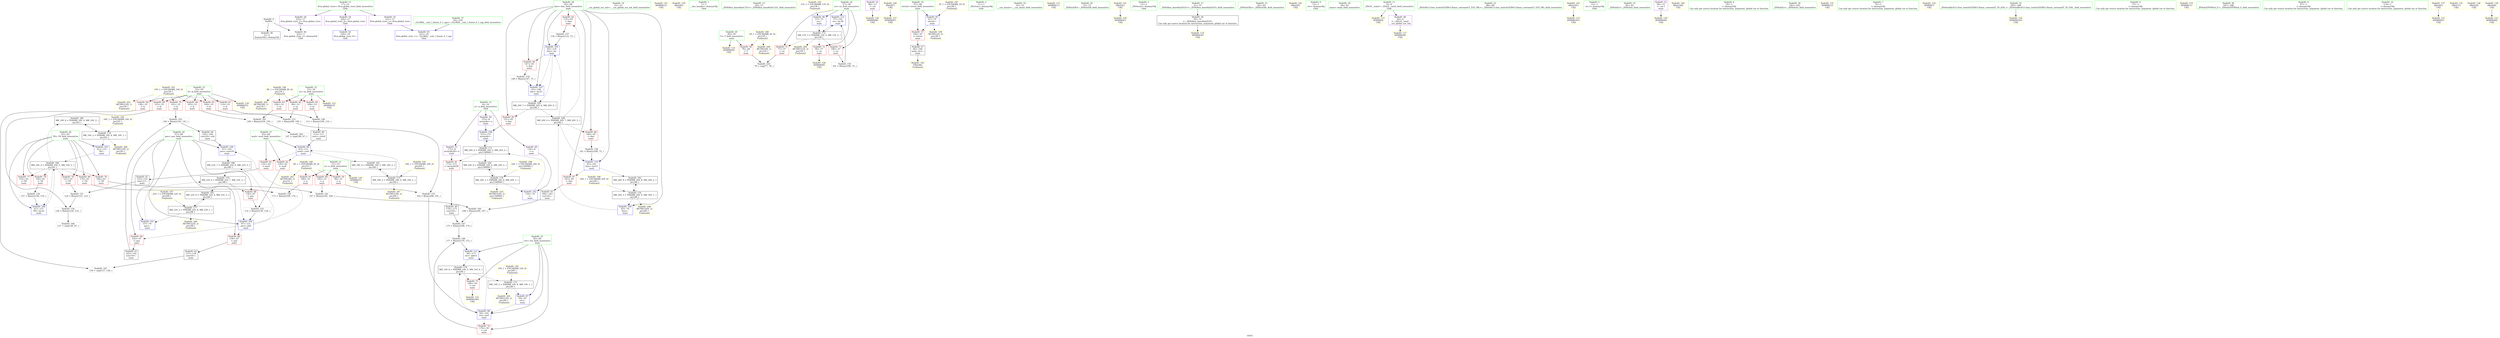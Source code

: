 digraph "SVFG" {
	label="SVFG";

	Node0x562247196380 [shape=record,color=grey,label="{NodeID: 0\nNullPtr}"];
	Node0x562247196380 -> Node0x5622471af540[style=solid];
	Node0x562247196380 -> Node0x5622471b3430[style=solid];
	Node0x5622471c1f30 [shape=record,color=black,label="{NodeID: 180\nMR_16V_6 = PHI(MR_16V_4, MR_16V_2, )\npts\{62 \}\n}"];
	Node0x5622471c1f30 -> Node0x5622471c0130[style=dashed];
	Node0x5622471afe90 [shape=record,color=blue,label="{NodeID: 97\n59\<--97\nret\<--\nmain\n}"];
	Node0x5622471afe90 -> Node0x5622471aff60[style=dashed];
	Node0x5622471ae200 [shape=record,color=green,label="{NodeID: 14\n22\<--23\n__cxx_global_var_init\<--__cxx_global_var_init_field_insensitive\n}"];
	Node0x5622471b37c0 [shape=record,color=yellow,style=double,label="{NodeID: 194\n16V_1 = ENCHI(MR_16V_0)\npts\{62 \}\nFun[main]}"];
	Node0x5622471b37c0 -> Node0x5622471c0130[style=dashed];
	Node0x5622471b4a60 [shape=record,color=blue,label="{NodeID: 111\n59\<--177\nret\<--add31\nmain\n}"];
	Node0x5622471b4a60 -> Node0x5622471c1a30[style=dashed];
	Node0x5622471aec60 [shape=record,color=green,label="{NodeID: 28\n65\<--66\nline\<--line_field_insensitive\nmain\n}"];
	Node0x5622471aec60 -> Node0x5622471b2ae0[style=solid];
	Node0x5622471aec60 -> Node0x5622471b2bb0[style=solid];
	Node0x5622471aec60 -> Node0x5622471b2c80[style=solid];
	Node0x5622471aec60 -> Node0x5622471b2d50[style=solid];
	Node0x5622471aec60 -> Node0x5622471b2e20[style=solid];
	Node0x5622471aec60 -> Node0x5622471b0100[style=solid];
	Node0x5622471aec60 -> Node0x5622471b0510[style=solid];
	Node0x5622471aec60 -> Node0x5622471b4720[style=solid];
	Node0x5622471aec60 -> Node0x5622471b4990[style=solid];
	Node0x5622471c8140 [shape=record,color=yellow,style=double,label="{NodeID: 208\nRETMU(20V_2)\npts\{66 \}\nFun[main]}"];
	Node0x5622471b55c0 [shape=record,color=yellow,style=double,label="{NodeID: 125\nAPARM(12)\nCS[]}"];
	Node0x5622471af8e0 [shape=record,color=black,label="{NodeID: 42\n137\<--136\nconv16\<--\nmain\n}"];
	Node0x5622471af8e0 -> Node0x5622471b8bb0[style=solid];
	Node0x5622471b05a0 [shape=record,color=yellow,style=double,label="{NodeID: 139\nARet(85)\nCS[]}"];
	Node0x5622471b14c0 [shape=record,color=purple,label="{NodeID: 56\n222\<--17\nllvm.global_ctors_2\<--llvm.global_ctors\nGlob }"];
	Node0x5622471b14c0 -> Node0x5622471b3430[style=solid];
	Node0x5622471b76b0 [shape=record,color=grey,label="{NodeID: 153\n101 = Binary(99, 100, )\n}"];
	Node0x5622471b76b0 -> Node0x5622471b79b0[style=solid];
	Node0x5622471b2050 [shape=record,color=red,label="{NodeID: 70\n141\<--55\n\<--k\nmain\n}"];
	Node0x5622471b2050 -> Node0x5622471b85b0[style=solid];
	Node0x5622471b8bb0 [shape=record,color=grey,label="{NodeID: 167\n139 = cmp(137, 138, )\n}"];
	Node0x5622471b2bb0 [shape=record,color=red,label="{NodeID: 84\n147\<--65\n\<--line\nmain\n}"];
	Node0x5622471b2bb0 -> Node0x5622471b7fb0[style=solid];
	Node0x562247195490 [shape=record,color=green,label="{NodeID: 1\n7\<--1\n__dso_handle\<--dummyObj\nGlob }"];
	Node0x5622471c2430 [shape=record,color=black,label="{NodeID: 181\nMR_18V_4 = PHI(MR_18V_3, MR_18V_2, )\npts\{64 \}\n}"];
	Node0x5622471c2430 -> Node0x5622471c0630[style=dashed];
	Node0x5622471aff60 [shape=record,color=blue,label="{NodeID: 98\n59\<--102\nret\<--mul\nmain\n}"];
	Node0x5622471aff60 -> Node0x5622471b2390[style=dashed];
	Node0x5622471aff60 -> Node0x5622471b4a60[style=dashed];
	Node0x5622471aff60 -> Node0x5622471c1a30[style=dashed];
	Node0x5622471ae290 [shape=record,color=green,label="{NodeID: 15\n26\<--27\n_ZNSt8ios_base4InitC1Ev\<--_ZNSt8ios_base4InitC1Ev_field_insensitive\n}"];
	Node0x5622471b38a0 [shape=record,color=yellow,style=double,label="{NodeID: 195\n18V_1 = ENCHI(MR_18V_0)\npts\{64 \}\nFun[main]}"];
	Node0x5622471b38a0 -> Node0x5622471c0630[style=dashed];
	Node0x5622471b4b30 [shape=record,color=blue,label="{NodeID: 112\n57\<--191\ncn\<--inc36\nmain\n}"];
	Node0x5622471b4b30 -> Node0x5622471bf730[style=dashed];
	Node0x5622471aed30 [shape=record,color=green,label="{NodeID: 29\n67\<--68\npos\<--pos_field_insensitive\nmain\n}"];
	Node0x5622471aed30 -> Node0x5622471b2ef0[style=solid];
	Node0x5622471aed30 -> Node0x5622471b2fc0[style=solid];
	Node0x5622471aed30 -> Node0x5622471b3090[style=solid];
	Node0x5622471aed30 -> Node0x5622471b01d0[style=solid];
	Node0x5622471aed30 -> Node0x5622471b0440[style=solid];
	Node0x5622471aed30 -> Node0x5622471b4650[style=solid];
	Node0x5622471c8220 [shape=record,color=yellow,style=double,label="{NodeID: 209\nRETMU(22V_2)\npts\{68 \}\nFun[main]}"];
	Node0x5622471b5690 [shape=record,color=yellow,style=double,label="{NodeID: 126\nAPARM(86)\nCS[]}"];
	Node0x5622471af9b0 [shape=record,color=black,label="{NodeID: 43\n143\<--142\nconv19\<--\nmain\n}"];
	Node0x5622471af9b0 -> Node0x5622471b85b0[style=solid];
	Node0x5622471b0630 [shape=record,color=yellow,style=double,label="{NodeID: 140\nARet(87)\nCS[]}"];
	Node0x5622471b0630 -> Node0x5622471b5760[style=solid];
	Node0x5622471b15c0 [shape=record,color=red,label="{NodeID: 57\n194\<--47\n\<--retval\nmain\n}"];
	Node0x5622471b15c0 -> Node0x5622471afcf0[style=solid];
	Node0x5622471b7830 [shape=record,color=grey,label="{NodeID: 154\n126 = Binary(124, 125, )\n}"];
	Node0x5622471b7830 -> Node0x5622471b8a30[style=solid];
	Node0x5622471b2120 [shape=record,color=red,label="{NodeID: 71\n77\<--57\n\<--cn\nmain\n}"];
	Node0x5622471b2120 -> Node0x5622471b88b0[style=solid];
	Node0x5622471be330 [shape=record,color=black,label="{NodeID: 168\nMR_16V_4 = PHI(MR_16V_5, MR_16V_3, )\npts\{62 \}\n}"];
	Node0x5622471be330 -> Node0x5622471b2530[style=dashed];
	Node0x5622471be330 -> Node0x5622471b2600[style=dashed];
	Node0x5622471be330 -> Node0x5622471b26d0[style=dashed];
	Node0x5622471be330 -> Node0x5622471b27a0[style=dashed];
	Node0x5622471be330 -> Node0x5622471b2870[style=dashed];
	Node0x5622471be330 -> Node0x5622471b48c0[style=dashed];
	Node0x5622471be330 -> Node0x5622471c1f30[style=dashed];
	Node0x5622471b2c80 [shape=record,color=red,label="{NodeID: 85\n151\<--65\n\<--line\nmain\n}"];
	Node0x5622471b2c80 -> Node0x5622471b47f0[style=solid];
	Node0x562247197920 [shape=record,color=green,label="{NodeID: 2\n11\<--1\n_ZSt3cin\<--dummyObj\nGlob }"];
	Node0x5622471c2930 [shape=record,color=black,label="{NodeID: 182\nMR_20V_9 = PHI(MR_20V_8, MR_20V_2, )\npts\{66 \}\n}"];
	Node0x5622471c2930 -> Node0x5622471c0b30[style=dashed];
	Node0x5622471b0030 [shape=record,color=blue,label="{NodeID: 99\n63\<--112\nmod\<--conv\nmain\n}"];
	Node0x5622471b0030 -> Node0x5622471b2940[style=dashed];
	Node0x5622471b0030 -> Node0x5622471b2a10[style=dashed];
	Node0x5622471b0030 -> Node0x5622471c2430[style=dashed];
	Node0x5622471ae320 [shape=record,color=green,label="{NodeID: 16\n32\<--33\n__cxa_atexit\<--__cxa_atexit_field_insensitive\n}"];
	Node0x5622471b3980 [shape=record,color=yellow,style=double,label="{NodeID: 196\n20V_1 = ENCHI(MR_20V_0)\npts\{66 \}\nFun[main]}"];
	Node0x5622471b3980 -> Node0x5622471c0b30[style=dashed];
	Node0x5622471b4c00 [shape=record,color=yellow,style=double,label="{NodeID: 113\nAPARM(11)\nCS[]}"];
	Node0x5622471aee00 [shape=record,color=green,label="{NodeID: 30\n72\<--73\n_ZNSirsERi\<--_ZNSirsERi_field_insensitive\n}"];
	Node0x5622471c8300 [shape=record,color=yellow,style=double,label="{NodeID: 210\nRETMU(24V_2)\npts\{100000 \}\nFun[main]}"];
	Node0x5622471b5760 [shape=record,color=yellow,style=double,label="{NodeID: 127\nAPARM(87)\nCS[]}"];
	Node0x5622471afa80 [shape=record,color=black,label="{NodeID: 44\n145\<--144\nconv20\<--sub\nmain\n}"];
	Node0x5622471afa80 -> Node0x5622471b4650[style=solid];
	Node0x5622471b06c0 [shape=record,color=yellow,style=double,label="{NodeID: 141\nARet(91)\nCS[]}"];
	Node0x5622471b06c0 -> Node0x5622471b5900[style=solid];
	Node0x5622471b1690 [shape=record,color=red,label="{NodeID: 58\n78\<--49\n\<--T\nmain\n}"];
	Node0x5622471b1690 -> Node0x5622471b88b0[style=solid];
	Node0x5622471b79b0 [shape=record,color=grey,label="{NodeID: 155\n102 = Binary(98, 101, )\n}"];
	Node0x5622471b79b0 -> Node0x5622471aff60[style=solid];
	Node0x5622471b21f0 [shape=record,color=red,label="{NodeID: 72\n90\<--57\n\<--cn\nmain\n}"];
	Node0x5622471b21f0 -> Node0x5622471b5830[style=solid];
	Node0x5622471be830 [shape=record,color=black,label="{NodeID: 169\nMR_20V_4 = PHI(MR_20V_7, MR_20V_3, )\npts\{66 \}\n}"];
	Node0x5622471be830 -> Node0x5622471b2ae0[style=dashed];
	Node0x5622471be830 -> Node0x5622471b2d50[style=dashed];
	Node0x5622471be830 -> Node0x5622471b0510[style=dashed];
	Node0x5622471be830 -> Node0x5622471b4990[style=dashed];
	Node0x5622471b2d50 [shape=record,color=red,label="{NodeID: 86\n160\<--65\n\<--line\nmain\n}"];
	Node0x5622471b2d50 -> Node0x5622471b7e30[style=solid];
	Node0x5622471966d0 [shape=record,color=green,label="{NodeID: 3\n12\<--1\n_ZSt4cout\<--dummyObj\nGlob }"];
	Node0x5622471c2e30 [shape=record,color=black,label="{NodeID: 183\nMR_22V_8 = PHI(MR_22V_4, MR_22V_2, )\npts\{68 \}\n}"];
	Node0x5622471c2e30 -> Node0x5622471c1030[style=dashed];
	Node0x5622471b0100 [shape=record,color=blue,label="{NodeID: 100\n65\<--70\nline\<--\nmain\n}"];
	Node0x5622471b0100 -> Node0x5622471be830[style=dashed];
	Node0x5622471ae3b0 [shape=record,color=green,label="{NodeID: 17\n31\<--37\n_ZNSt8ios_base4InitD1Ev\<--_ZNSt8ios_base4InitD1Ev_field_insensitive\n}"];
	Node0x5622471ae3b0 -> Node0x5622471af640[style=solid];
	Node0x5622471b3a60 [shape=record,color=yellow,style=double,label="{NodeID: 197\n22V_1 = ENCHI(MR_22V_0)\npts\{68 \}\nFun[main]}"];
	Node0x5622471b3a60 -> Node0x5622471c1030[style=dashed];
	Node0x5622471b4cd0 [shape=record,color=yellow,style=double,label="{NodeID: 114\nAPARM(49)\nCS[]}"];
	Node0x5622471aeed0 [shape=record,color=green,label="{NodeID: 31\n82\<--83\n_ZNSirsERx\<--_ZNSirsERx_field_insensitive\n}"];
	Node0x5622471b5830 [shape=record,color=yellow,style=double,label="{NodeID: 128\nAPARM(90)\nCS[]}"];
	Node0x5622471afb50 [shape=record,color=black,label="{NodeID: 45\n164\<--163\nconv24\<--\nmain\n}"];
	Node0x5622471afb50 -> Node0x5622471b8130[style=solid];
	Node0x5622471b0750 [shape=record,color=yellow,style=double,label="{NodeID: 142\nARet(95)\nCS[]}"];
	Node0x5622471b1760 [shape=record,color=red,label="{NodeID: 59\n98\<--51\n\<--n\nmain\n}"];
	Node0x5622471b1760 -> Node0x5622471b79b0[style=solid];
	Node0x5622471b7b30 [shape=record,color=grey,label="{NodeID: 156\n157 = Binary(156, 119, )\n}"];
	Node0x5622471b7b30 -> Node0x5622471b48c0[style=solid];
	Node0x5622471b22c0 [shape=record,color=red,label="{NodeID: 73\n190\<--57\n\<--cn\nmain\n}"];
	Node0x5622471b22c0 -> Node0x5622471b7230[style=solid];
	Node0x5622471bed30 [shape=record,color=black,label="{NodeID: 170\nMR_22V_4 = PHI(MR_22V_7, MR_22V_3, )\npts\{68 \}\n}"];
	Node0x5622471bed30 -> Node0x5622471b2ef0[style=dashed];
	Node0x5622471bed30 -> Node0x5622471b0440[style=dashed];
	Node0x5622471bed30 -> Node0x5622471c2e30[style=dashed];
	Node0x5622471b2e20 [shape=record,color=red,label="{NodeID: 87\n163\<--65\n\<--line\nmain\n}"];
	Node0x5622471b2e20 -> Node0x5622471afb50[style=solid];
	Node0x562247196b80 [shape=record,color=green,label="{NodeID: 4\n13\<--1\n.str\<--dummyObj\nGlob }"];
	Node0x5622471c3330 [shape=record,color=black,label="{NodeID: 184\nMR_24V_6 = PHI(MR_24V_4, MR_24V_2, )\npts\{100000 \}\n}"];
	Node0x5622471c3330 -> Node0x5622471c1530[style=dashed];
	Node0x5622471b01d0 [shape=record,color=blue,label="{NodeID: 101\n67\<--70\npos\<--\nmain\n}"];
	Node0x5622471b01d0 -> Node0x5622471bed30[style=dashed];
	Node0x5622471ae440 [shape=record,color=green,label="{NodeID: 18\n44\<--45\nmain\<--main_field_insensitive\n}"];
	Node0x5622471b4350 [shape=record,color=yellow,style=double,label="{NodeID: 198\n24V_1 = ENCHI(MR_24V_0)\npts\{100000 \}\nFun[main]}"];
	Node0x5622471b4350 -> Node0x5622471c1530[style=dashed];
	Node0x5622471b4da0 [shape=record,color=yellow,style=double,label="{NodeID: 115\nAPARM(4)\nCS[]}"];
	Node0x5622471aefa0 [shape=record,color=green,label="{NodeID: 32\n88\<--89\n_ZStlsISt11char_traitsIcEERSt13basic_ostreamIcT_ES5_PKc\<--_ZStlsISt11char_traitsIcEERSt13basic_ostreamIcT_ES5_PKc_field_insensitive\n}"];
	Node0x5622471b5900 [shape=record,color=yellow,style=double,label="{NodeID: 129\nAPARM(91)\nCS[]}"];
	Node0x5622471afc20 [shape=record,color=black,label="{NodeID: 46\n174\<--173\nconv29\<--\nmain\n}"];
	Node0x5622471afc20 -> Node0x5622471b0b40[style=solid];
	Node0x5622471b07e0 [shape=record,color=yellow,style=double,label="{NodeID: 143\nARet(181)\nCS[]}"];
	Node0x5622471b07e0 -> Node0x5622471b5c40[style=solid];
	Node0x5622471b1830 [shape=record,color=red,label="{NodeID: 60\n165\<--51\n\<--n\nmain\n}"];
	Node0x5622471b1830 -> Node0x5622471b82b0[style=solid];
	Node0x5622471b7cb0 [shape=record,color=grey,label="{NodeID: 157\n134 = Binary(133, 75, )\n}"];
	Node0x5622471b7cb0 -> Node0x5622471b0510[style=solid];
	Node0x5622471b2390 [shape=record,color=red,label="{NodeID: 74\n176\<--59\n\<--ret\nmain\n}"];
	Node0x5622471b2390 -> Node0x5622471b09c0[style=solid];
	Node0x5622471bf230 [shape=record,color=black,label="{NodeID: 171\nMR_24V_4 = PHI(MR_24V_5, MR_24V_3, )\npts\{100000 \}\n}"];
	Node0x5622471bf230 -> Node0x5622471b3160[style=dashed];
	Node0x5622471bf230 -> Node0x5622471b47f0[style=dashed];
	Node0x5622471bf230 -> Node0x5622471c3330[style=dashed];
	Node0x5622471b2ef0 [shape=record,color=red,label="{NodeID: 88\n130\<--67\n\<--pos\nmain\n}"];
	Node0x5622471b2ef0 -> Node0x5622471b7530[style=solid];
	Node0x562247196a00 [shape=record,color=green,label="{NodeID: 5\n15\<--1\n.str.1\<--dummyObj\nGlob }"];
	Node0x5622471c3830 [shape=record,color=black,label="{NodeID: 185\nMR_20V_7 = PHI(MR_20V_6, MR_20V_5, )\npts\{66 \}\n}"];
	Node0x5622471c3830 -> Node0x5622471b2c80[style=dashed];
	Node0x5622471c3830 -> Node0x5622471be830[style=dashed];
	Node0x5622471b02a0 [shape=record,color=blue,label="{NodeID: 102\n116\<--70\n\<--\nmain\n}"];
	Node0x5622471b02a0 -> Node0x5622471bf230[style=dashed];
	Node0x5622471ae510 [shape=record,color=green,label="{NodeID: 19\n47\<--48\nretval\<--retval_field_insensitive\nmain\n}"];
	Node0x5622471ae510 -> Node0x5622471b15c0[style=solid];
	Node0x5622471ae510 -> Node0x5622471b3530[style=solid];
	Node0x5622471b4430 [shape=record,color=yellow,style=double,label="{NodeID: 199\nRETMU(2V_2)\npts\{48 \}\nFun[main]}"];
	Node0x5622471b4e70 [shape=record,color=yellow,style=double,label="{NodeID: 116\nAPARM(30)\nCS[]}"];
	Node0x5622471af070 [shape=record,color=green,label="{NodeID: 33\n92\<--93\n_ZNSolsEi\<--_ZNSolsEi_field_insensitive\n}"];
	Node0x5622471b59d0 [shape=record,color=yellow,style=double,label="{NodeID: 130\nAPARM(94)\nCS[]}"];
	Node0x5622471afcf0 [shape=record,color=black,label="{NodeID: 47\n46\<--194\nmain_ret\<--\nmain\n}"];
	Node0x5622471afcf0 -> Node0x5622471b0900[style=solid];
	Node0x5622471b0870 [shape=record,color=yellow,style=double,label="{NodeID: 144\nARet(184)\nCS[]}"];
	Node0x5622471b1900 [shape=record,color=red,label="{NodeID: 61\n169\<--51\n\<--n\nmain\n}"];
	Node0x5622471b1900 -> Node0x5622471b0cc0[style=solid];
	Node0x5622471b7e30 [shape=record,color=grey,label="{NodeID: 158\n161 = Binary(160, 75, )\n}"];
	Node0x5622471b7e30 -> Node0x5622471b4990[style=solid];
	Node0x5622471b2460 [shape=record,color=red,label="{NodeID: 75\n180\<--59\n\<--ret\nmain\n}"];
	Node0x5622471b2460 -> Node0x5622471b5b70[style=solid];
	Node0x5622471bf730 [shape=record,color=black,label="{NodeID: 172\nMR_12V_3 = PHI(MR_12V_4, MR_12V_2, )\npts\{58 \}\n}"];
	Node0x5622471bf730 -> Node0x5622471b2120[style=dashed];
	Node0x5622471bf730 -> Node0x5622471b21f0[style=dashed];
	Node0x5622471bf730 -> Node0x5622471b22c0[style=dashed];
	Node0x5622471bf730 -> Node0x5622471b4b30[style=dashed];
	Node0x5622471bf730 -> Node0x5622471c7dc0[style=dashed];
	Node0x5622471b2fc0 [shape=record,color=red,label="{NodeID: 89\n136\<--67\n\<--pos\nmain\n}"];
	Node0x5622471b2fc0 -> Node0x5622471af8e0[style=solid];
	Node0x562247196a90 [shape=record,color=green,label="{NodeID: 6\n18\<--1\n\<--dummyObj\nCan only get source location for instruction, argument, global var or function.}"];
	Node0x5622471c3d30 [shape=record,color=black,label="{NodeID: 186\nMR_22V_7 = PHI(MR_22V_6, MR_22V_5, )\npts\{68 \}\n}"];
	Node0x5622471c3d30 -> Node0x5622471bed30[style=dashed];
	Node0x5622471b0370 [shape=record,color=blue,label="{NodeID: 103\n61\<--119\nT8\<--\nmain\n}"];
	Node0x5622471b0370 -> Node0x5622471be330[style=dashed];
	Node0x5622471ae5e0 [shape=record,color=green,label="{NodeID: 20\n49\<--50\nT\<--T_field_insensitive\nmain\n}"];
	Node0x5622471ae5e0 -> Node0x5622471b1690[style=solid];
	Node0x5622471ae5e0 -> Node0x5622471b4cd0[style=solid];
	Node0x5622471b4540 [shape=record,color=yellow,style=double,label="{NodeID: 200\nRETMU(4V_1)\npts\{50 \}\nFun[main]}"];
	Node0x5622471b4f40 [shape=record,color=yellow,style=double,label="{NodeID: 117\nAPARM(28)\nCS[]}"];
	Node0x5622471af140 [shape=record,color=green,label="{NodeID: 34\n182\<--183\n_ZNSolsEx\<--_ZNSolsEx_field_insensitive\n}"];
	Node0x5622471b5aa0 [shape=record,color=yellow,style=double,label="{NodeID: 131\nAPARM(12)\nCS[]}"];
	Node0x5622471b0de0 [shape=record,color=purple,label="{NodeID: 48\n28\<--4\n\<--_ZStL8__ioinit\n__cxx_global_var_init\n}"];
	Node0x5622471b0de0 -> Node0x5622471b4f40[style=solid];
	Node0x5622471b0900 [shape=record,color=yellow,style=double,label="{NodeID: 145\nFRet(46)\nFun[main]}"];
	Node0x5622471b19d0 [shape=record,color=red,label="{NodeID: 62\n99\<--53\n\<--m\nmain\n}"];
	Node0x5622471b19d0 -> Node0x5622471b76b0[style=solid];
	Node0x5622471b7fb0 [shape=record,color=grey,label="{NodeID: 159\n148 = Binary(147, 75, )\n}"];
	Node0x5622471b7fb0 -> Node0x5622471b4720[style=solid];
	Node0x5622471b2530 [shape=record,color=red,label="{NodeID: 76\n121\<--61\n\<--T8\nmain\n}"];
	Node0x5622471b2530 -> Node0x5622471b73b0[style=solid];
	Node0x5622471bfc30 [shape=record,color=black,label="{NodeID: 173\nMR_14V_2 = PHI(MR_14V_6, MR_14V_1, )\npts\{60 \}\n}"];
	Node0x5622471bfc30 -> Node0x5622471afe90[style=dashed];
	Node0x5622471bfc30 -> Node0x5622471c7ea0[style=dashed];
	Node0x5622471b3090 [shape=record,color=red,label="{NodeID: 90\n142\<--67\n\<--pos\nmain\n}"];
	Node0x5622471b3090 -> Node0x5622471af9b0[style=solid];
	Node0x562247196d00 [shape=record,color=green,label="{NodeID: 7\n70\<--1\n\<--dummyObj\nCan only get source location for instruction, argument, global var or function.}"];
	Node0x5622471c4230 [shape=record,color=yellow,style=double,label="{NodeID: 187\n2V_1 = ENCHI(MR_2V_0)\npts\{48 \}\nFun[main]}"];
	Node0x5622471c4230 -> Node0x5622471b3530[style=dashed];
	Node0x5622471b0440 [shape=record,color=blue,label="{NodeID: 104\n67\<--131\npos\<--add\nmain\n}"];
	Node0x5622471b0440 -> Node0x5622471b2fc0[style=dashed];
	Node0x5622471b0440 -> Node0x5622471b3090[style=dashed];
	Node0x5622471b0440 -> Node0x5622471b4650[style=dashed];
	Node0x5622471b0440 -> Node0x5622471c3d30[style=dashed];
	Node0x5622471ae6b0 [shape=record,color=green,label="{NodeID: 21\n51\<--52\nn\<--n_field_insensitive\nmain\n}"];
	Node0x5622471ae6b0 -> Node0x5622471b1760[style=solid];
	Node0x5622471ae6b0 -> Node0x5622471b1830[style=solid];
	Node0x5622471ae6b0 -> Node0x5622471b1900[style=solid];
	Node0x5622471ae6b0 -> Node0x5622471b51b0[style=solid];
	Node0x5622471c7b20 [shape=record,color=yellow,style=double,label="{NodeID: 201\nRETMU(6V_1)\npts\{52 \}\nFun[main]}"];
	Node0x5622471b5010 [shape=record,color=yellow,style=double,label="{NodeID: 118\nAPARM(7)\nCS[]}"];
	Node0x5622471af240 [shape=record,color=green,label="{NodeID: 35\n185\<--186\n_ZSt4endlIcSt11char_traitsIcEERSt13basic_ostreamIT_T0_ES6_\<--_ZSt4endlIcSt11char_traitsIcEERSt13basic_ostreamIT_T0_ES6__field_insensitive\n}"];
	Node0x5622471af240 -> Node0x5622471b5d10[style=solid];
	Node0x5622471b5b70 [shape=record,color=yellow,style=double,label="{NodeID: 132\nAPARM(180)\nCS[]}"];
	Node0x5622471b0eb0 [shape=record,color=purple,label="{NodeID: 49\n116\<--8\n\<--a\nmain\n}"];
	Node0x5622471b0eb0 -> Node0x5622471b02a0[style=solid];
	Node0x5622471b09c0 [shape=record,color=grey,label="{NodeID: 146\n177 = Binary(176, 175, )\n}"];
	Node0x5622471b09c0 -> Node0x5622471b4a60[style=solid];
	Node0x5622471b1aa0 [shape=record,color=red,label="{NodeID: 63\n104\<--53\n\<--m\nmain\n}"];
	Node0x5622471b1aa0 -> Node0x5622471b8430[style=solid];
	Node0x5622471b8130 [shape=record,color=grey,label="{NodeID: 160\n168 = Binary(164, 167, )\n}"];
	Node0x5622471b8130 -> Node0x5622471b0b40[style=solid];
	Node0x5622471b2600 [shape=record,color=red,label="{NodeID: 77\n152\<--61\n\<--T8\nmain\n}"];
	Node0x5622471c0130 [shape=record,color=black,label="{NodeID: 174\nMR_16V_2 = PHI(MR_16V_6, MR_16V_1, )\npts\{62 \}\n}"];
	Node0x5622471c0130 -> Node0x5622471b0370[style=dashed];
	Node0x5622471c0130 -> Node0x5622471c1f30[style=dashed];
	Node0x5622471c0130 -> Node0x5622471c7f80[style=dashed];
	Node0x5622471b3160 [shape=record,color=red,label="{NodeID: 91\n173\<--172\n\<--arrayidx28\nmain\n}"];
	Node0x5622471b3160 -> Node0x5622471afc20[style=solid];
	Node0x562247196d90 [shape=record,color=green,label="{NodeID: 8\n75\<--1\n\<--dummyObj\nCan only get source location for instruction, argument, global var or function.}"];
	Node0x5622471c4d50 [shape=record,color=yellow,style=double,label="{NodeID: 188\n4V_1 = ENCHI(MR_4V_0)\npts\{50 \}\nFun[main]}"];
	Node0x5622471c4d50 -> Node0x5622471b1690[style=dashed];
	Node0x5622471c4d50 -> Node0x5622471b4540[style=dashed];
	Node0x5622471b0510 [shape=record,color=blue,label="{NodeID: 105\n65\<--134\nline\<--inc\nmain\n}"];
	Node0x5622471b0510 -> Node0x5622471b2bb0[style=dashed];
	Node0x5622471b0510 -> Node0x5622471b4720[style=dashed];
	Node0x5622471b0510 -> Node0x5622471c3830[style=dashed];
	Node0x5622471ae780 [shape=record,color=green,label="{NodeID: 22\n53\<--54\nm\<--m_field_insensitive\nmain\n}"];
	Node0x5622471ae780 -> Node0x5622471b19d0[style=solid];
	Node0x5622471ae780 -> Node0x5622471b1aa0[style=solid];
	Node0x5622471ae780 -> Node0x5622471b1b70[style=solid];
	Node0x5622471ae780 -> Node0x5622471b5350[style=solid];
	Node0x5622471c7c00 [shape=record,color=yellow,style=double,label="{NodeID: 202\nRETMU(8V_1)\npts\{54 \}\nFun[main]}"];
	Node0x5622471b50e0 [shape=record,color=yellow,style=double,label="{NodeID: 119\nAPARM(11)\nCS[]}"];
	Node0x5622471af340 [shape=record,color=green,label="{NodeID: 36\n187\<--188\n_ZNSolsEPFRSoS_E\<--_ZNSolsEPFRSoS_E_field_insensitive\n}"];
	Node0x5622471b5c40 [shape=record,color=yellow,style=double,label="{NodeID: 133\nAPARM(181)\nCS[]}"];
	Node0x5622471b0f80 [shape=record,color=purple,label="{NodeID: 50\n153\<--8\narrayidx\<--a\nmain\n}"];
	Node0x5622471b0f80 -> Node0x5622471b47f0[style=solid];
	Node0x5622471b0b40 [shape=record,color=grey,label="{NodeID: 147\n175 = Binary(168, 174, )\n}"];
	Node0x5622471b0b40 -> Node0x5622471b09c0[style=solid];
	Node0x5622471b1b70 [shape=record,color=red,label="{NodeID: 64\n109\<--53\n\<--m\nmain\n}"];
	Node0x5622471b1b70 -> Node0x5622471b70b0[style=solid];
	Node0x5622471b82b0 [shape=record,color=grey,label="{NodeID: 161\n167 = Binary(165, 166, )\n}"];
	Node0x5622471b82b0 -> Node0x5622471b8130[style=solid];
	Node0x5622471b26d0 [shape=record,color=red,label="{NodeID: 78\n156\<--61\n\<--T8\nmain\n}"];
	Node0x5622471b26d0 -> Node0x5622471b7b30[style=solid];
	Node0x5622471c0630 [shape=record,color=black,label="{NodeID: 175\nMR_18V_2 = PHI(MR_18V_4, MR_18V_1, )\npts\{64 \}\n}"];
	Node0x5622471c0630 -> Node0x5622471b0030[style=dashed];
	Node0x5622471c0630 -> Node0x5622471c2430[style=dashed];
	Node0x5622471c0630 -> Node0x5622471c8060[style=dashed];
	Node0x5622471b3230 [shape=record,color=blue,label="{NodeID: 92\n220\<--18\nllvm.global_ctors_0\<--\nGlob }"];
	Node0x562247196e60 [shape=record,color=green,label="{NodeID: 9\n97\<--1\n\<--dummyObj\nCan only get source location for instruction, argument, global var or function.}"];
	Node0x5622471c4e30 [shape=record,color=yellow,style=double,label="{NodeID: 189\n6V_1 = ENCHI(MR_6V_0)\npts\{52 \}\nFun[main]}"];
	Node0x5622471c4e30 -> Node0x5622471b1760[style=dashed];
	Node0x5622471c4e30 -> Node0x5622471b1830[style=dashed];
	Node0x5622471c4e30 -> Node0x5622471b1900[style=dashed];
	Node0x5622471c4e30 -> Node0x5622471c7b20[style=dashed];
	Node0x5622471b4650 [shape=record,color=blue,label="{NodeID: 106\n67\<--145\npos\<--conv20\nmain\n}"];
	Node0x5622471b4650 -> Node0x5622471c3d30[style=dashed];
	Node0x5622471ae850 [shape=record,color=green,label="{NodeID: 23\n55\<--56\nk\<--k_field_insensitive\nmain\n}"];
	Node0x5622471ae850 -> Node0x5622471b1c40[style=solid];
	Node0x5622471ae850 -> Node0x5622471b1d10[style=solid];
	Node0x5622471ae850 -> Node0x5622471b1de0[style=solid];
	Node0x5622471ae850 -> Node0x5622471b1eb0[style=solid];
	Node0x5622471ae850 -> Node0x5622471b1f80[style=solid];
	Node0x5622471ae850 -> Node0x5622471b2050[style=solid];
	Node0x5622471ae850 -> Node0x5622471b54f0[style=solid];
	Node0x5622471c7ce0 [shape=record,color=yellow,style=double,label="{NodeID: 203\nRETMU(10V_1)\npts\{56 \}\nFun[main]}"];
	Node0x5622471b51b0 [shape=record,color=yellow,style=double,label="{NodeID: 120\nAPARM(51)\nCS[]}"];
	Node0x5622471af440 [shape=record,color=green,label="{NodeID: 37\n19\<--216\n_GLOBAL__sub_I_Astein_0_1.cpp\<--_GLOBAL__sub_I_Astein_0_1.cpp_field_insensitive\n}"];
	Node0x5622471af440 -> Node0x5622471b3330[style=solid];
	Node0x5622471b5d10 [shape=record,color=yellow,style=double,label="{NodeID: 134\nAPARM(185)\nCS[]}"];
	Node0x5622471b1050 [shape=record,color=purple,label="{NodeID: 51\n172\<--8\narrayidx28\<--a\nmain\n}"];
	Node0x5622471b1050 -> Node0x5622471b3160[style=solid];
	Node0x5622471b0cc0 [shape=record,color=grey,label="{NodeID: 148\n171 = Binary(169, 170, )\n}"];
	Node0x5622471b1c40 [shape=record,color=red,label="{NodeID: 65\n100\<--55\n\<--k\nmain\n}"];
	Node0x5622471b1c40 -> Node0x5622471b76b0[style=solid];
	Node0x5622471b8430 [shape=record,color=grey,label="{NodeID: 162\n106 = Binary(104, 105, )\n}"];
	Node0x5622471b8430 -> Node0x5622471b8730[style=solid];
	Node0x5622471b27a0 [shape=record,color=red,label="{NodeID: 79\n166\<--61\n\<--T8\nmain\n}"];
	Node0x5622471b27a0 -> Node0x5622471b82b0[style=solid];
	Node0x5622471c0b30 [shape=record,color=black,label="{NodeID: 176\nMR_20V_2 = PHI(MR_20V_9, MR_20V_1, )\npts\{66 \}\n}"];
	Node0x5622471c0b30 -> Node0x5622471b0100[style=dashed];
	Node0x5622471c0b30 -> Node0x5622471c2930[style=dashed];
	Node0x5622471c0b30 -> Node0x5622471c8140[style=dashed];
	Node0x5622471b3330 [shape=record,color=blue,label="{NodeID: 93\n221\<--19\nllvm.global_ctors_1\<--_GLOBAL__sub_I_Astein_0_1.cpp\nGlob }"];
	Node0x5622471ad780 [shape=record,color=green,label="{NodeID: 10\n119\<--1\n\<--dummyObj\nCan only get source location for instruction, argument, global var or function.}"];
	Node0x5622471c4f10 [shape=record,color=yellow,style=double,label="{NodeID: 190\n8V_1 = ENCHI(MR_8V_0)\npts\{54 \}\nFun[main]}"];
	Node0x5622471c4f10 -> Node0x5622471b19d0[style=dashed];
	Node0x5622471c4f10 -> Node0x5622471b1aa0[style=dashed];
	Node0x5622471c4f10 -> Node0x5622471b1b70[style=dashed];
	Node0x5622471c4f10 -> Node0x5622471c7c00[style=dashed];
	Node0x5622471b4720 [shape=record,color=blue,label="{NodeID: 107\n65\<--148\nline\<--inc21\nmain\n}"];
	Node0x5622471b4720 -> Node0x5622471c3830[style=dashed];
	Node0x5622471ae920 [shape=record,color=green,label="{NodeID: 24\n57\<--58\ncn\<--cn_field_insensitive\nmain\n}"];
	Node0x5622471ae920 -> Node0x5622471b2120[style=solid];
	Node0x5622471ae920 -> Node0x5622471b21f0[style=solid];
	Node0x5622471ae920 -> Node0x5622471b22c0[style=solid];
	Node0x5622471ae920 -> Node0x5622471afdc0[style=solid];
	Node0x5622471ae920 -> Node0x5622471b4b30[style=solid];
	Node0x5622471c7dc0 [shape=record,color=yellow,style=double,label="{NodeID: 204\nRETMU(12V_3)\npts\{58 \}\nFun[main]}"];
	Node0x5622471b5280 [shape=record,color=yellow,style=double,label="{NodeID: 121\nAPARM(81)\nCS[]}"];
	Node0x5622471af540 [shape=record,color=black,label="{NodeID: 38\n2\<--3\ndummyVal\<--dummyVal\n}"];
	Node0x5622471b5de0 [shape=record,color=yellow,style=double,label="{NodeID: 135\nARet(71)\nCS[]}"];
	Node0x5622471b1120 [shape=record,color=purple,label="{NodeID: 52\n86\<--13\n\<--.str\nmain\n}"];
	Node0x5622471b1120 -> Node0x5622471b5690[style=solid];
	Node0x5622471b70b0 [shape=record,color=grey,label="{NodeID: 149\n111 = Binary(109, 110, )\n}"];
	Node0x5622471b70b0 -> Node0x5622471af740[style=solid];
	Node0x5622471b1d10 [shape=record,color=red,label="{NodeID: 66\n105\<--55\n\<--k\nmain\n}"];
	Node0x5622471b1d10 -> Node0x5622471b8430[style=solid];
	Node0x5622471b85b0 [shape=record,color=grey,label="{NodeID: 163\n144 = Binary(143, 141, )\n}"];
	Node0x5622471b85b0 -> Node0x5622471afa80[style=solid];
	Node0x5622471b2870 [shape=record,color=red,label="{NodeID: 80\n170\<--61\n\<--T8\nmain\n}"];
	Node0x5622471b2870 -> Node0x5622471b0cc0[style=solid];
	Node0x5622471c1030 [shape=record,color=black,label="{NodeID: 177\nMR_22V_2 = PHI(MR_22V_8, MR_22V_1, )\npts\{68 \}\n}"];
	Node0x5622471c1030 -> Node0x5622471b01d0[style=dashed];
	Node0x5622471c1030 -> Node0x5622471c2e30[style=dashed];
	Node0x5622471c1030 -> Node0x5622471c8220[style=dashed];
	Node0x5622471b3430 [shape=record,color=blue, style = dotted,label="{NodeID: 94\n222\<--3\nllvm.global_ctors_2\<--dummyVal\nGlob }"];
	Node0x5622471ad850 [shape=record,color=green,label="{NodeID: 11\n4\<--6\n_ZStL8__ioinit\<--_ZStL8__ioinit_field_insensitive\nGlob }"];
	Node0x5622471ad850 -> Node0x5622471b0de0[style=solid];
	Node0x5622471ad850 -> Node0x5622471b4da0[style=solid];
	Node0x5622471c4ff0 [shape=record,color=yellow,style=double,label="{NodeID: 191\n10V_1 = ENCHI(MR_10V_0)\npts\{56 \}\nFun[main]}"];
	Node0x5622471c4ff0 -> Node0x5622471b1c40[style=dashed];
	Node0x5622471c4ff0 -> Node0x5622471b1d10[style=dashed];
	Node0x5622471c4ff0 -> Node0x5622471b1de0[style=dashed];
	Node0x5622471c4ff0 -> Node0x5622471b1eb0[style=dashed];
	Node0x5622471c4ff0 -> Node0x5622471b1f80[style=dashed];
	Node0x5622471c4ff0 -> Node0x5622471b2050[style=dashed];
	Node0x5622471c4ff0 -> Node0x5622471c7ce0[style=dashed];
	Node0x5622471b47f0 [shape=record,color=blue,label="{NodeID: 108\n153\<--151\narrayidx\<--\nmain\n}"];
	Node0x5622471b47f0 -> Node0x5622471bf230[style=dashed];
	Node0x5622471ae9f0 [shape=record,color=green,label="{NodeID: 25\n59\<--60\nret\<--ret_field_insensitive\nmain\n}"];
	Node0x5622471ae9f0 -> Node0x5622471b2390[style=solid];
	Node0x5622471ae9f0 -> Node0x5622471b2460[style=solid];
	Node0x5622471ae9f0 -> Node0x5622471afe90[style=solid];
	Node0x5622471ae9f0 -> Node0x5622471aff60[style=solid];
	Node0x5622471ae9f0 -> Node0x5622471b4a60[style=solid];
	Node0x5622471c7ea0 [shape=record,color=yellow,style=double,label="{NodeID: 205\nRETMU(14V_2)\npts\{60 \}\nFun[main]}"];
	Node0x5622471b5350 [shape=record,color=yellow,style=double,label="{NodeID: 122\nAPARM(53)\nCS[]}"];
	Node0x5622471af640 [shape=record,color=black,label="{NodeID: 39\n30\<--31\n\<--_ZNSt8ios_base4InitD1Ev\nCan only get source location for instruction, argument, global var or function.}"];
	Node0x5622471af640 -> Node0x5622471b4e70[style=solid];
	Node0x5622471b5e70 [shape=record,color=yellow,style=double,label="{NodeID: 136\nARet(29)\nCS[]}"];
	Node0x5622471b11f0 [shape=record,color=purple,label="{NodeID: 53\n94\<--15\n\<--.str.1\nmain\n}"];
	Node0x5622471b11f0 -> Node0x5622471b59d0[style=solid];
	Node0x5622471b7230 [shape=record,color=grey,label="{NodeID: 150\n191 = Binary(190, 75, )\n}"];
	Node0x5622471b7230 -> Node0x5622471b4b30[style=solid];
	Node0x5622471b1de0 [shape=record,color=red,label="{NodeID: 67\n110\<--55\n\<--k\nmain\n}"];
	Node0x5622471b1de0 -> Node0x5622471b70b0[style=solid];
	Node0x5622471b8730 [shape=record,color=grey,label="{NodeID: 164\n107 = cmp(106, 97, )\n}"];
	Node0x5622471b2940 [shape=record,color=red,label="{NodeID: 81\n122\<--63\n\<--mod\nmain\n}"];
	Node0x5622471b2940 -> Node0x5622471af810[style=solid];
	Node0x5622471c1530 [shape=record,color=black,label="{NodeID: 178\nMR_24V_2 = PHI(MR_24V_6, MR_24V_1, )\npts\{100000 \}\n}"];
	Node0x5622471c1530 -> Node0x5622471b02a0[style=dashed];
	Node0x5622471c1530 -> Node0x5622471c3330[style=dashed];
	Node0x5622471c1530 -> Node0x5622471c8300[style=dashed];
	Node0x5622471b3530 [shape=record,color=blue,label="{NodeID: 95\n47\<--70\nretval\<--\nmain\n}"];
	Node0x5622471b3530 -> Node0x5622471b15c0[style=dashed];
	Node0x5622471b3530 -> Node0x5622471b4430[style=dashed];
	Node0x5622471ad920 [shape=record,color=green,label="{NodeID: 12\n8\<--10\na\<--a_field_insensitive\nGlob }"];
	Node0x5622471ad920 -> Node0x5622471b0eb0[style=solid];
	Node0x5622471ad920 -> Node0x5622471b0f80[style=solid];
	Node0x5622471ad920 -> Node0x5622471b1050[style=solid];
	Node0x5622471b3600 [shape=record,color=yellow,style=double,label="{NodeID: 192\n12V_1 = ENCHI(MR_12V_0)\npts\{58 \}\nFun[main]}"];
	Node0x5622471b3600 -> Node0x5622471afdc0[style=dashed];
	Node0x5622471b48c0 [shape=record,color=blue,label="{NodeID: 109\n61\<--157\nT8\<--inc22\nmain\n}"];
	Node0x5622471b48c0 -> Node0x5622471be330[style=dashed];
	Node0x5622471aeac0 [shape=record,color=green,label="{NodeID: 26\n61\<--62\nT8\<--T8_field_insensitive\nmain\n}"];
	Node0x5622471aeac0 -> Node0x5622471b2530[style=solid];
	Node0x5622471aeac0 -> Node0x5622471b2600[style=solid];
	Node0x5622471aeac0 -> Node0x5622471b26d0[style=solid];
	Node0x5622471aeac0 -> Node0x5622471b27a0[style=solid];
	Node0x5622471aeac0 -> Node0x5622471b2870[style=solid];
	Node0x5622471aeac0 -> Node0x5622471b0370[style=solid];
	Node0x5622471aeac0 -> Node0x5622471b48c0[style=solid];
	Node0x5622471c7f80 [shape=record,color=yellow,style=double,label="{NodeID: 206\nRETMU(16V_2)\npts\{62 \}\nFun[main]}"];
	Node0x5622471b5420 [shape=record,color=yellow,style=double,label="{NodeID: 123\nAPARM(84)\nCS[]}"];
	Node0x5622471af740 [shape=record,color=black,label="{NodeID: 40\n112\<--111\nconv\<--rem9\nmain\n}"];
	Node0x5622471af740 -> Node0x5622471b0030[style=solid];
	Node0x5622471b5f00 [shape=record,color=yellow,style=double,label="{NodeID: 137\nARet(81)\nCS[]}"];
	Node0x5622471b5f00 -> Node0x5622471b5280[style=solid];
	Node0x5622471b12c0 [shape=record,color=purple,label="{NodeID: 54\n220\<--17\nllvm.global_ctors_0\<--llvm.global_ctors\nGlob }"];
	Node0x5622471b12c0 -> Node0x5622471b3230[style=solid];
	Node0x5622471b73b0 [shape=record,color=grey,label="{NodeID: 151\n124 = Binary(121, 123, )\n}"];
	Node0x5622471b73b0 -> Node0x5622471b7830[style=solid];
	Node0x5622471b1eb0 [shape=record,color=red,label="{NodeID: 68\n125\<--55\n\<--k\nmain\n}"];
	Node0x5622471b1eb0 -> Node0x5622471b7830[style=solid];
	Node0x5622471b88b0 [shape=record,color=grey,label="{NodeID: 165\n79 = cmp(77, 78, )\n}"];
	Node0x5622471b2a10 [shape=record,color=red,label="{NodeID: 82\n129\<--63\n\<--mod\nmain\n}"];
	Node0x5622471b2a10 -> Node0x5622471b7530[style=solid];
	Node0x5622471c1a30 [shape=record,color=black,label="{NodeID: 179\nMR_14V_6 = PHI(MR_14V_5, MR_14V_4, )\npts\{60 \}\n}"];
	Node0x5622471c1a30 -> Node0x5622471b2460[style=dashed];
	Node0x5622471c1a30 -> Node0x5622471bfc30[style=dashed];
	Node0x5622471afdc0 [shape=record,color=blue,label="{NodeID: 96\n57\<--75\ncn\<--\nmain\n}"];
	Node0x5622471afdc0 -> Node0x5622471bf730[style=dashed];
	Node0x5622471ae170 [shape=record,color=green,label="{NodeID: 13\n17\<--21\nllvm.global_ctors\<--llvm.global_ctors_field_insensitive\nGlob }"];
	Node0x5622471ae170 -> Node0x5622471b12c0[style=solid];
	Node0x5622471ae170 -> Node0x5622471b13c0[style=solid];
	Node0x5622471ae170 -> Node0x5622471b14c0[style=solid];
	Node0x5622471b36e0 [shape=record,color=yellow,style=double,label="{NodeID: 193\n14V_1 = ENCHI(MR_14V_0)\npts\{60 \}\nFun[main]}"];
	Node0x5622471b36e0 -> Node0x5622471bfc30[style=dashed];
	Node0x5622471b4990 [shape=record,color=blue,label="{NodeID: 110\n65\<--161\nline\<--inc23\nmain\n}"];
	Node0x5622471b4990 -> Node0x5622471b2e20[style=dashed];
	Node0x5622471b4990 -> Node0x5622471c2930[style=dashed];
	Node0x5622471aeb90 [shape=record,color=green,label="{NodeID: 27\n63\<--64\nmod\<--mod_field_insensitive\nmain\n}"];
	Node0x5622471aeb90 -> Node0x5622471b2940[style=solid];
	Node0x5622471aeb90 -> Node0x5622471b2a10[style=solid];
	Node0x5622471aeb90 -> Node0x5622471b0030[style=solid];
	Node0x5622471c8060 [shape=record,color=yellow,style=double,label="{NodeID: 207\nRETMU(18V_2)\npts\{64 \}\nFun[main]}"];
	Node0x5622471b54f0 [shape=record,color=yellow,style=double,label="{NodeID: 124\nAPARM(55)\nCS[]}"];
	Node0x5622471af810 [shape=record,color=black,label="{NodeID: 41\n123\<--122\nconv11\<--\nmain\n}"];
	Node0x5622471af810 -> Node0x5622471b73b0[style=solid];
	Node0x5622471b5f90 [shape=record,color=yellow,style=double,label="{NodeID: 138\nARet(84)\nCS[]}"];
	Node0x5622471b5f90 -> Node0x5622471b5420[style=solid];
	Node0x5622471b13c0 [shape=record,color=purple,label="{NodeID: 55\n221\<--17\nllvm.global_ctors_1\<--llvm.global_ctors\nGlob }"];
	Node0x5622471b13c0 -> Node0x5622471b3330[style=solid];
	Node0x5622471b7530 [shape=record,color=grey,label="{NodeID: 152\n131 = Binary(130, 129, )\n}"];
	Node0x5622471b7530 -> Node0x5622471b0440[style=solid];
	Node0x5622471b1f80 [shape=record,color=red,label="{NodeID: 69\n138\<--55\n\<--k\nmain\n}"];
	Node0x5622471b1f80 -> Node0x5622471b8bb0[style=solid];
	Node0x5622471b8a30 [shape=record,color=grey,label="{NodeID: 166\n127 = cmp(126, 97, )\n}"];
	Node0x5622471b2ae0 [shape=record,color=red,label="{NodeID: 83\n133\<--65\n\<--line\nmain\n}"];
	Node0x5622471b2ae0 -> Node0x5622471b7cb0[style=solid];
}
